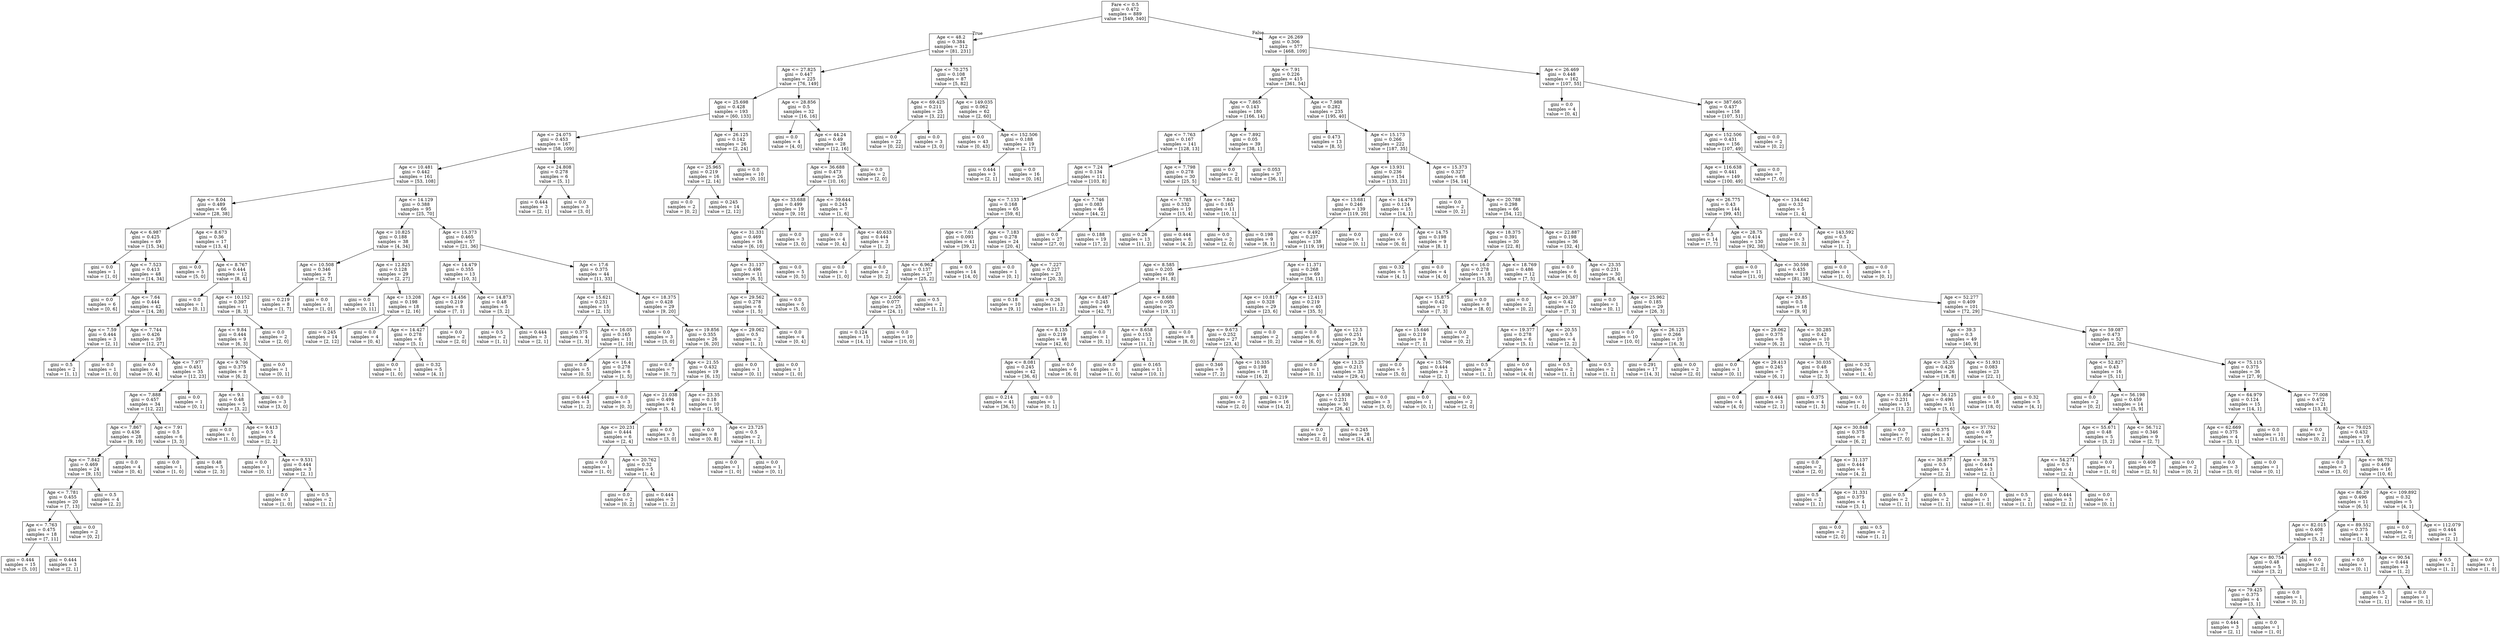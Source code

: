 digraph Tree {
node [shape=box] ;
0 [label="Fare <= 0.5\ngini = 0.472\nsamples = 889\nvalue = [549, 340]"] ;
1 [label="Age <= 48.2\ngini = 0.384\nsamples = 312\nvalue = [81, 231]"] ;
0 -> 1 [labeldistance=2.5, labelangle=45, headlabel="True"] ;
2 [label="Age <= 27.825\ngini = 0.447\nsamples = 225\nvalue = [76, 149]"] ;
1 -> 2 ;
3 [label="Age <= 25.698\ngini = 0.428\nsamples = 193\nvalue = [60, 133]"] ;
2 -> 3 ;
4 [label="Age <= 24.075\ngini = 0.453\nsamples = 167\nvalue = [58, 109]"] ;
3 -> 4 ;
5 [label="Age <= 10.481\ngini = 0.442\nsamples = 161\nvalue = [53, 108]"] ;
4 -> 5 ;
6 [label="Age <= 8.04\ngini = 0.489\nsamples = 66\nvalue = [28, 38]"] ;
5 -> 6 ;
7 [label="Age <= 6.987\ngini = 0.425\nsamples = 49\nvalue = [15, 34]"] ;
6 -> 7 ;
8 [label="gini = 0.0\nsamples = 1\nvalue = [1, 0]"] ;
7 -> 8 ;
9 [label="Age <= 7.523\ngini = 0.413\nsamples = 48\nvalue = [14, 34]"] ;
7 -> 9 ;
10 [label="gini = 0.0\nsamples = 6\nvalue = [0, 6]"] ;
9 -> 10 ;
11 [label="Age <= 7.64\ngini = 0.444\nsamples = 42\nvalue = [14, 28]"] ;
9 -> 11 ;
12 [label="Age <= 7.59\ngini = 0.444\nsamples = 3\nvalue = [2, 1]"] ;
11 -> 12 ;
13 [label="gini = 0.5\nsamples = 2\nvalue = [1, 1]"] ;
12 -> 13 ;
14 [label="gini = 0.0\nsamples = 1\nvalue = [1, 0]"] ;
12 -> 14 ;
15 [label="Age <= 7.744\ngini = 0.426\nsamples = 39\nvalue = [12, 27]"] ;
11 -> 15 ;
16 [label="gini = 0.0\nsamples = 4\nvalue = [0, 4]"] ;
15 -> 16 ;
17 [label="Age <= 7.977\ngini = 0.451\nsamples = 35\nvalue = [12, 23]"] ;
15 -> 17 ;
18 [label="Age <= 7.888\ngini = 0.457\nsamples = 34\nvalue = [12, 22]"] ;
17 -> 18 ;
19 [label="Age <= 7.867\ngini = 0.436\nsamples = 28\nvalue = [9, 19]"] ;
18 -> 19 ;
20 [label="Age <= 7.842\ngini = 0.469\nsamples = 24\nvalue = [9, 15]"] ;
19 -> 20 ;
21 [label="Age <= 7.781\ngini = 0.455\nsamples = 20\nvalue = [7, 13]"] ;
20 -> 21 ;
22 [label="Age <= 7.763\ngini = 0.475\nsamples = 18\nvalue = [7, 11]"] ;
21 -> 22 ;
23 [label="gini = 0.444\nsamples = 15\nvalue = [5, 10]"] ;
22 -> 23 ;
24 [label="gini = 0.444\nsamples = 3\nvalue = [2, 1]"] ;
22 -> 24 ;
25 [label="gini = 0.0\nsamples = 2\nvalue = [0, 2]"] ;
21 -> 25 ;
26 [label="gini = 0.5\nsamples = 4\nvalue = [2, 2]"] ;
20 -> 26 ;
27 [label="gini = 0.0\nsamples = 4\nvalue = [0, 4]"] ;
19 -> 27 ;
28 [label="Age <= 7.91\ngini = 0.5\nsamples = 6\nvalue = [3, 3]"] ;
18 -> 28 ;
29 [label="gini = 0.0\nsamples = 1\nvalue = [1, 0]"] ;
28 -> 29 ;
30 [label="gini = 0.48\nsamples = 5\nvalue = [2, 3]"] ;
28 -> 30 ;
31 [label="gini = 0.0\nsamples = 1\nvalue = [0, 1]"] ;
17 -> 31 ;
32 [label="Age <= 8.673\ngini = 0.36\nsamples = 17\nvalue = [13, 4]"] ;
6 -> 32 ;
33 [label="gini = 0.0\nsamples = 5\nvalue = [5, 0]"] ;
32 -> 33 ;
34 [label="Age <= 8.767\ngini = 0.444\nsamples = 12\nvalue = [8, 4]"] ;
32 -> 34 ;
35 [label="gini = 0.0\nsamples = 1\nvalue = [0, 1]"] ;
34 -> 35 ;
36 [label="Age <= 10.152\ngini = 0.397\nsamples = 11\nvalue = [8, 3]"] ;
34 -> 36 ;
37 [label="Age <= 9.84\ngini = 0.444\nsamples = 9\nvalue = [6, 3]"] ;
36 -> 37 ;
38 [label="Age <= 9.706\ngini = 0.375\nsamples = 8\nvalue = [6, 2]"] ;
37 -> 38 ;
39 [label="Age <= 9.1\ngini = 0.48\nsamples = 5\nvalue = [3, 2]"] ;
38 -> 39 ;
40 [label="gini = 0.0\nsamples = 1\nvalue = [1, 0]"] ;
39 -> 40 ;
41 [label="Age <= 9.413\ngini = 0.5\nsamples = 4\nvalue = [2, 2]"] ;
39 -> 41 ;
42 [label="gini = 0.0\nsamples = 1\nvalue = [0, 1]"] ;
41 -> 42 ;
43 [label="Age <= 9.531\ngini = 0.444\nsamples = 3\nvalue = [2, 1]"] ;
41 -> 43 ;
44 [label="gini = 0.0\nsamples = 1\nvalue = [1, 0]"] ;
43 -> 44 ;
45 [label="gini = 0.5\nsamples = 2\nvalue = [1, 1]"] ;
43 -> 45 ;
46 [label="gini = 0.0\nsamples = 3\nvalue = [3, 0]"] ;
38 -> 46 ;
47 [label="gini = 0.0\nsamples = 1\nvalue = [0, 1]"] ;
37 -> 47 ;
48 [label="gini = 0.0\nsamples = 2\nvalue = [2, 0]"] ;
36 -> 48 ;
49 [label="Age <= 14.129\ngini = 0.388\nsamples = 95\nvalue = [25, 70]"] ;
5 -> 49 ;
50 [label="Age <= 10.825\ngini = 0.188\nsamples = 38\nvalue = [4, 34]"] ;
49 -> 50 ;
51 [label="Age <= 10.508\ngini = 0.346\nsamples = 9\nvalue = [2, 7]"] ;
50 -> 51 ;
52 [label="gini = 0.219\nsamples = 8\nvalue = [1, 7]"] ;
51 -> 52 ;
53 [label="gini = 0.0\nsamples = 1\nvalue = [1, 0]"] ;
51 -> 53 ;
54 [label="Age <= 12.825\ngini = 0.128\nsamples = 29\nvalue = [2, 27]"] ;
50 -> 54 ;
55 [label="gini = 0.0\nsamples = 11\nvalue = [0, 11]"] ;
54 -> 55 ;
56 [label="Age <= 13.208\ngini = 0.198\nsamples = 18\nvalue = [2, 16]"] ;
54 -> 56 ;
57 [label="gini = 0.245\nsamples = 14\nvalue = [2, 12]"] ;
56 -> 57 ;
58 [label="gini = 0.0\nsamples = 4\nvalue = [0, 4]"] ;
56 -> 58 ;
59 [label="Age <= 15.373\ngini = 0.465\nsamples = 57\nvalue = [21, 36]"] ;
49 -> 59 ;
60 [label="Age <= 14.479\ngini = 0.355\nsamples = 13\nvalue = [10, 3]"] ;
59 -> 60 ;
61 [label="Age <= 14.456\ngini = 0.219\nsamples = 8\nvalue = [7, 1]"] ;
60 -> 61 ;
62 [label="Age <= 14.427\ngini = 0.278\nsamples = 6\nvalue = [5, 1]"] ;
61 -> 62 ;
63 [label="gini = 0.0\nsamples = 1\nvalue = [1, 0]"] ;
62 -> 63 ;
64 [label="gini = 0.32\nsamples = 5\nvalue = [4, 1]"] ;
62 -> 64 ;
65 [label="gini = 0.0\nsamples = 2\nvalue = [2, 0]"] ;
61 -> 65 ;
66 [label="Age <= 14.873\ngini = 0.48\nsamples = 5\nvalue = [3, 2]"] ;
60 -> 66 ;
67 [label="gini = 0.5\nsamples = 2\nvalue = [1, 1]"] ;
66 -> 67 ;
68 [label="gini = 0.444\nsamples = 3\nvalue = [2, 1]"] ;
66 -> 68 ;
69 [label="Age <= 17.6\ngini = 0.375\nsamples = 44\nvalue = [11, 33]"] ;
59 -> 69 ;
70 [label="Age <= 15.621\ngini = 0.231\nsamples = 15\nvalue = [2, 13]"] ;
69 -> 70 ;
71 [label="gini = 0.375\nsamples = 4\nvalue = [1, 3]"] ;
70 -> 71 ;
72 [label="Age <= 16.05\ngini = 0.165\nsamples = 11\nvalue = [1, 10]"] ;
70 -> 72 ;
73 [label="gini = 0.0\nsamples = 5\nvalue = [0, 5]"] ;
72 -> 73 ;
74 [label="Age <= 16.4\ngini = 0.278\nsamples = 6\nvalue = [1, 5]"] ;
72 -> 74 ;
75 [label="gini = 0.444\nsamples = 3\nvalue = [1, 2]"] ;
74 -> 75 ;
76 [label="gini = 0.0\nsamples = 3\nvalue = [0, 3]"] ;
74 -> 76 ;
77 [label="Age <= 18.375\ngini = 0.428\nsamples = 29\nvalue = [9, 20]"] ;
69 -> 77 ;
78 [label="gini = 0.0\nsamples = 3\nvalue = [3, 0]"] ;
77 -> 78 ;
79 [label="Age <= 19.856\ngini = 0.355\nsamples = 26\nvalue = [6, 20]"] ;
77 -> 79 ;
80 [label="gini = 0.0\nsamples = 7\nvalue = [0, 7]"] ;
79 -> 80 ;
81 [label="Age <= 21.55\ngini = 0.432\nsamples = 19\nvalue = [6, 13]"] ;
79 -> 81 ;
82 [label="Age <= 21.038\ngini = 0.494\nsamples = 9\nvalue = [5, 4]"] ;
81 -> 82 ;
83 [label="Age <= 20.231\ngini = 0.444\nsamples = 6\nvalue = [2, 4]"] ;
82 -> 83 ;
84 [label="gini = 0.0\nsamples = 1\nvalue = [1, 0]"] ;
83 -> 84 ;
85 [label="Age <= 20.762\ngini = 0.32\nsamples = 5\nvalue = [1, 4]"] ;
83 -> 85 ;
86 [label="gini = 0.0\nsamples = 2\nvalue = [0, 2]"] ;
85 -> 86 ;
87 [label="gini = 0.444\nsamples = 3\nvalue = [1, 2]"] ;
85 -> 87 ;
88 [label="gini = 0.0\nsamples = 3\nvalue = [3, 0]"] ;
82 -> 88 ;
89 [label="Age <= 23.35\ngini = 0.18\nsamples = 10\nvalue = [1, 9]"] ;
81 -> 89 ;
90 [label="gini = 0.0\nsamples = 8\nvalue = [0, 8]"] ;
89 -> 90 ;
91 [label="Age <= 23.725\ngini = 0.5\nsamples = 2\nvalue = [1, 1]"] ;
89 -> 91 ;
92 [label="gini = 0.0\nsamples = 1\nvalue = [1, 0]"] ;
91 -> 92 ;
93 [label="gini = 0.0\nsamples = 1\nvalue = [0, 1]"] ;
91 -> 93 ;
94 [label="Age <= 24.808\ngini = 0.278\nsamples = 6\nvalue = [5, 1]"] ;
4 -> 94 ;
95 [label="gini = 0.444\nsamples = 3\nvalue = [2, 1]"] ;
94 -> 95 ;
96 [label="gini = 0.0\nsamples = 3\nvalue = [3, 0]"] ;
94 -> 96 ;
97 [label="Age <= 26.125\ngini = 0.142\nsamples = 26\nvalue = [2, 24]"] ;
3 -> 97 ;
98 [label="Age <= 25.965\ngini = 0.219\nsamples = 16\nvalue = [2, 14]"] ;
97 -> 98 ;
99 [label="gini = 0.0\nsamples = 2\nvalue = [0, 2]"] ;
98 -> 99 ;
100 [label="gini = 0.245\nsamples = 14\nvalue = [2, 12]"] ;
98 -> 100 ;
101 [label="gini = 0.0\nsamples = 10\nvalue = [0, 10]"] ;
97 -> 101 ;
102 [label="Age <= 28.856\ngini = 0.5\nsamples = 32\nvalue = [16, 16]"] ;
2 -> 102 ;
103 [label="gini = 0.0\nsamples = 4\nvalue = [4, 0]"] ;
102 -> 103 ;
104 [label="Age <= 44.24\ngini = 0.49\nsamples = 28\nvalue = [12, 16]"] ;
102 -> 104 ;
105 [label="Age <= 36.688\ngini = 0.473\nsamples = 26\nvalue = [10, 16]"] ;
104 -> 105 ;
106 [label="Age <= 33.688\ngini = 0.499\nsamples = 19\nvalue = [9, 10]"] ;
105 -> 106 ;
107 [label="Age <= 31.331\ngini = 0.469\nsamples = 16\nvalue = [6, 10]"] ;
106 -> 107 ;
108 [label="Age <= 31.137\ngini = 0.496\nsamples = 11\nvalue = [6, 5]"] ;
107 -> 108 ;
109 [label="Age <= 29.562\ngini = 0.278\nsamples = 6\nvalue = [1, 5]"] ;
108 -> 109 ;
110 [label="Age <= 29.062\ngini = 0.5\nsamples = 2\nvalue = [1, 1]"] ;
109 -> 110 ;
111 [label="gini = 0.0\nsamples = 1\nvalue = [0, 1]"] ;
110 -> 111 ;
112 [label="gini = 0.0\nsamples = 1\nvalue = [1, 0]"] ;
110 -> 112 ;
113 [label="gini = 0.0\nsamples = 4\nvalue = [0, 4]"] ;
109 -> 113 ;
114 [label="gini = 0.0\nsamples = 5\nvalue = [5, 0]"] ;
108 -> 114 ;
115 [label="gini = 0.0\nsamples = 5\nvalue = [0, 5]"] ;
107 -> 115 ;
116 [label="gini = 0.0\nsamples = 3\nvalue = [3, 0]"] ;
106 -> 116 ;
117 [label="Age <= 39.644\ngini = 0.245\nsamples = 7\nvalue = [1, 6]"] ;
105 -> 117 ;
118 [label="gini = 0.0\nsamples = 4\nvalue = [0, 4]"] ;
117 -> 118 ;
119 [label="Age <= 40.633\ngini = 0.444\nsamples = 3\nvalue = [1, 2]"] ;
117 -> 119 ;
120 [label="gini = 0.0\nsamples = 1\nvalue = [1, 0]"] ;
119 -> 120 ;
121 [label="gini = 0.0\nsamples = 2\nvalue = [0, 2]"] ;
119 -> 121 ;
122 [label="gini = 0.0\nsamples = 2\nvalue = [2, 0]"] ;
104 -> 122 ;
123 [label="Age <= 70.275\ngini = 0.108\nsamples = 87\nvalue = [5, 82]"] ;
1 -> 123 ;
124 [label="Age <= 69.425\ngini = 0.211\nsamples = 25\nvalue = [3, 22]"] ;
123 -> 124 ;
125 [label="gini = 0.0\nsamples = 22\nvalue = [0, 22]"] ;
124 -> 125 ;
126 [label="gini = 0.0\nsamples = 3\nvalue = [3, 0]"] ;
124 -> 126 ;
127 [label="Age <= 149.035\ngini = 0.062\nsamples = 62\nvalue = [2, 60]"] ;
123 -> 127 ;
128 [label="gini = 0.0\nsamples = 43\nvalue = [0, 43]"] ;
127 -> 128 ;
129 [label="Age <= 152.506\ngini = 0.188\nsamples = 19\nvalue = [2, 17]"] ;
127 -> 129 ;
130 [label="gini = 0.444\nsamples = 3\nvalue = [2, 1]"] ;
129 -> 130 ;
131 [label="gini = 0.0\nsamples = 16\nvalue = [0, 16]"] ;
129 -> 131 ;
132 [label="Age <= 26.269\ngini = 0.306\nsamples = 577\nvalue = [468, 109]"] ;
0 -> 132 [labeldistance=2.5, labelangle=-45, headlabel="False"] ;
133 [label="Age <= 7.91\ngini = 0.226\nsamples = 415\nvalue = [361, 54]"] ;
132 -> 133 ;
134 [label="Age <= 7.865\ngini = 0.143\nsamples = 180\nvalue = [166, 14]"] ;
133 -> 134 ;
135 [label="Age <= 7.763\ngini = 0.167\nsamples = 141\nvalue = [128, 13]"] ;
134 -> 135 ;
136 [label="Age <= 7.24\ngini = 0.134\nsamples = 111\nvalue = [103, 8]"] ;
135 -> 136 ;
137 [label="Age <= 7.133\ngini = 0.168\nsamples = 65\nvalue = [59, 6]"] ;
136 -> 137 ;
138 [label="Age <= 7.01\ngini = 0.093\nsamples = 41\nvalue = [39, 2]"] ;
137 -> 138 ;
139 [label="Age <= 6.962\ngini = 0.137\nsamples = 27\nvalue = [25, 2]"] ;
138 -> 139 ;
140 [label="Age <= 2.006\ngini = 0.077\nsamples = 25\nvalue = [24, 1]"] ;
139 -> 140 ;
141 [label="gini = 0.124\nsamples = 15\nvalue = [14, 1]"] ;
140 -> 141 ;
142 [label="gini = 0.0\nsamples = 10\nvalue = [10, 0]"] ;
140 -> 142 ;
143 [label="gini = 0.5\nsamples = 2\nvalue = [1, 1]"] ;
139 -> 143 ;
144 [label="gini = 0.0\nsamples = 14\nvalue = [14, 0]"] ;
138 -> 144 ;
145 [label="Age <= 7.183\ngini = 0.278\nsamples = 24\nvalue = [20, 4]"] ;
137 -> 145 ;
146 [label="gini = 0.0\nsamples = 1\nvalue = [0, 1]"] ;
145 -> 146 ;
147 [label="Age <= 7.227\ngini = 0.227\nsamples = 23\nvalue = [20, 3]"] ;
145 -> 147 ;
148 [label="gini = 0.18\nsamples = 10\nvalue = [9, 1]"] ;
147 -> 148 ;
149 [label="gini = 0.26\nsamples = 13\nvalue = [11, 2]"] ;
147 -> 149 ;
150 [label="Age <= 7.746\ngini = 0.083\nsamples = 46\nvalue = [44, 2]"] ;
136 -> 150 ;
151 [label="gini = 0.0\nsamples = 27\nvalue = [27, 0]"] ;
150 -> 151 ;
152 [label="gini = 0.188\nsamples = 19\nvalue = [17, 2]"] ;
150 -> 152 ;
153 [label="Age <= 7.798\ngini = 0.278\nsamples = 30\nvalue = [25, 5]"] ;
135 -> 153 ;
154 [label="Age <= 7.785\ngini = 0.332\nsamples = 19\nvalue = [15, 4]"] ;
153 -> 154 ;
155 [label="gini = 0.26\nsamples = 13\nvalue = [11, 2]"] ;
154 -> 155 ;
156 [label="gini = 0.444\nsamples = 6\nvalue = [4, 2]"] ;
154 -> 156 ;
157 [label="Age <= 7.842\ngini = 0.165\nsamples = 11\nvalue = [10, 1]"] ;
153 -> 157 ;
158 [label="gini = 0.0\nsamples = 2\nvalue = [2, 0]"] ;
157 -> 158 ;
159 [label="gini = 0.198\nsamples = 9\nvalue = [8, 1]"] ;
157 -> 159 ;
160 [label="Age <= 7.892\ngini = 0.05\nsamples = 39\nvalue = [38, 1]"] ;
134 -> 160 ;
161 [label="gini = 0.0\nsamples = 2\nvalue = [2, 0]"] ;
160 -> 161 ;
162 [label="gini = 0.053\nsamples = 37\nvalue = [36, 1]"] ;
160 -> 162 ;
163 [label="Age <= 7.988\ngini = 0.282\nsamples = 235\nvalue = [195, 40]"] ;
133 -> 163 ;
164 [label="gini = 0.473\nsamples = 13\nvalue = [8, 5]"] ;
163 -> 164 ;
165 [label="Age <= 15.173\ngini = 0.266\nsamples = 222\nvalue = [187, 35]"] ;
163 -> 165 ;
166 [label="Age <= 13.931\ngini = 0.236\nsamples = 154\nvalue = [133, 21]"] ;
165 -> 166 ;
167 [label="Age <= 13.681\ngini = 0.246\nsamples = 139\nvalue = [119, 20]"] ;
166 -> 167 ;
168 [label="Age <= 9.492\ngini = 0.237\nsamples = 138\nvalue = [119, 19]"] ;
167 -> 168 ;
169 [label="Age <= 8.585\ngini = 0.205\nsamples = 69\nvalue = [61, 8]"] ;
168 -> 169 ;
170 [label="Age <= 8.487\ngini = 0.245\nsamples = 49\nvalue = [42, 7]"] ;
169 -> 170 ;
171 [label="Age <= 8.135\ngini = 0.219\nsamples = 48\nvalue = [42, 6]"] ;
170 -> 171 ;
172 [label="Age <= 8.081\ngini = 0.245\nsamples = 42\nvalue = [36, 6]"] ;
171 -> 172 ;
173 [label="gini = 0.214\nsamples = 41\nvalue = [36, 5]"] ;
172 -> 173 ;
174 [label="gini = 0.0\nsamples = 1\nvalue = [0, 1]"] ;
172 -> 174 ;
175 [label="gini = 0.0\nsamples = 6\nvalue = [6, 0]"] ;
171 -> 175 ;
176 [label="gini = 0.0\nsamples = 1\nvalue = [0, 1]"] ;
170 -> 176 ;
177 [label="Age <= 8.688\ngini = 0.095\nsamples = 20\nvalue = [19, 1]"] ;
169 -> 177 ;
178 [label="Age <= 8.658\ngini = 0.153\nsamples = 12\nvalue = [11, 1]"] ;
177 -> 178 ;
179 [label="gini = 0.0\nsamples = 1\nvalue = [1, 0]"] ;
178 -> 179 ;
180 [label="gini = 0.165\nsamples = 11\nvalue = [10, 1]"] ;
178 -> 180 ;
181 [label="gini = 0.0\nsamples = 8\nvalue = [8, 0]"] ;
177 -> 181 ;
182 [label="Age <= 11.371\ngini = 0.268\nsamples = 69\nvalue = [58, 11]"] ;
168 -> 182 ;
183 [label="Age <= 10.817\ngini = 0.328\nsamples = 29\nvalue = [23, 6]"] ;
182 -> 183 ;
184 [label="Age <= 9.673\ngini = 0.252\nsamples = 27\nvalue = [23, 4]"] ;
183 -> 184 ;
185 [label="gini = 0.346\nsamples = 9\nvalue = [7, 2]"] ;
184 -> 185 ;
186 [label="Age <= 10.335\ngini = 0.198\nsamples = 18\nvalue = [16, 2]"] ;
184 -> 186 ;
187 [label="gini = 0.0\nsamples = 2\nvalue = [2, 0]"] ;
186 -> 187 ;
188 [label="gini = 0.219\nsamples = 16\nvalue = [14, 2]"] ;
186 -> 188 ;
189 [label="gini = 0.0\nsamples = 2\nvalue = [0, 2]"] ;
183 -> 189 ;
190 [label="Age <= 12.413\ngini = 0.219\nsamples = 40\nvalue = [35, 5]"] ;
182 -> 190 ;
191 [label="gini = 0.0\nsamples = 6\nvalue = [6, 0]"] ;
190 -> 191 ;
192 [label="Age <= 12.5\ngini = 0.251\nsamples = 34\nvalue = [29, 5]"] ;
190 -> 192 ;
193 [label="gini = 0.0\nsamples = 1\nvalue = [0, 1]"] ;
192 -> 193 ;
194 [label="Age <= 13.25\ngini = 0.213\nsamples = 33\nvalue = [29, 4]"] ;
192 -> 194 ;
195 [label="Age <= 12.938\ngini = 0.231\nsamples = 30\nvalue = [26, 4]"] ;
194 -> 195 ;
196 [label="gini = 0.0\nsamples = 2\nvalue = [2, 0]"] ;
195 -> 196 ;
197 [label="gini = 0.245\nsamples = 28\nvalue = [24, 4]"] ;
195 -> 197 ;
198 [label="gini = 0.0\nsamples = 3\nvalue = [3, 0]"] ;
194 -> 198 ;
199 [label="gini = 0.0\nsamples = 1\nvalue = [0, 1]"] ;
167 -> 199 ;
200 [label="Age <= 14.479\ngini = 0.124\nsamples = 15\nvalue = [14, 1]"] ;
166 -> 200 ;
201 [label="gini = 0.0\nsamples = 6\nvalue = [6, 0]"] ;
200 -> 201 ;
202 [label="Age <= 14.75\ngini = 0.198\nsamples = 9\nvalue = [8, 1]"] ;
200 -> 202 ;
203 [label="gini = 0.32\nsamples = 5\nvalue = [4, 1]"] ;
202 -> 203 ;
204 [label="gini = 0.0\nsamples = 4\nvalue = [4, 0]"] ;
202 -> 204 ;
205 [label="Age <= 15.373\ngini = 0.327\nsamples = 68\nvalue = [54, 14]"] ;
165 -> 205 ;
206 [label="gini = 0.0\nsamples = 2\nvalue = [0, 2]"] ;
205 -> 206 ;
207 [label="Age <= 20.788\ngini = 0.298\nsamples = 66\nvalue = [54, 12]"] ;
205 -> 207 ;
208 [label="Age <= 18.375\ngini = 0.391\nsamples = 30\nvalue = [22, 8]"] ;
207 -> 208 ;
209 [label="Age <= 16.0\ngini = 0.278\nsamples = 18\nvalue = [15, 3]"] ;
208 -> 209 ;
210 [label="Age <= 15.875\ngini = 0.42\nsamples = 10\nvalue = [7, 3]"] ;
209 -> 210 ;
211 [label="Age <= 15.646\ngini = 0.219\nsamples = 8\nvalue = [7, 1]"] ;
210 -> 211 ;
212 [label="gini = 0.0\nsamples = 5\nvalue = [5, 0]"] ;
211 -> 212 ;
213 [label="Age <= 15.796\ngini = 0.444\nsamples = 3\nvalue = [2, 1]"] ;
211 -> 213 ;
214 [label="gini = 0.0\nsamples = 1\nvalue = [0, 1]"] ;
213 -> 214 ;
215 [label="gini = 0.0\nsamples = 2\nvalue = [2, 0]"] ;
213 -> 215 ;
216 [label="gini = 0.0\nsamples = 2\nvalue = [0, 2]"] ;
210 -> 216 ;
217 [label="gini = 0.0\nsamples = 8\nvalue = [8, 0]"] ;
209 -> 217 ;
218 [label="Age <= 18.769\ngini = 0.486\nsamples = 12\nvalue = [7, 5]"] ;
208 -> 218 ;
219 [label="gini = 0.0\nsamples = 2\nvalue = [0, 2]"] ;
218 -> 219 ;
220 [label="Age <= 20.387\ngini = 0.42\nsamples = 10\nvalue = [7, 3]"] ;
218 -> 220 ;
221 [label="Age <= 19.377\ngini = 0.278\nsamples = 6\nvalue = [5, 1]"] ;
220 -> 221 ;
222 [label="gini = 0.5\nsamples = 2\nvalue = [1, 1]"] ;
221 -> 222 ;
223 [label="gini = 0.0\nsamples = 4\nvalue = [4, 0]"] ;
221 -> 223 ;
224 [label="Age <= 20.55\ngini = 0.5\nsamples = 4\nvalue = [2, 2]"] ;
220 -> 224 ;
225 [label="gini = 0.5\nsamples = 2\nvalue = [1, 1]"] ;
224 -> 225 ;
226 [label="gini = 0.5\nsamples = 2\nvalue = [1, 1]"] ;
224 -> 226 ;
227 [label="Age <= 22.887\ngini = 0.198\nsamples = 36\nvalue = [32, 4]"] ;
207 -> 227 ;
228 [label="gini = 0.0\nsamples = 6\nvalue = [6, 0]"] ;
227 -> 228 ;
229 [label="Age <= 23.35\ngini = 0.231\nsamples = 30\nvalue = [26, 4]"] ;
227 -> 229 ;
230 [label="gini = 0.0\nsamples = 1\nvalue = [0, 1]"] ;
229 -> 230 ;
231 [label="Age <= 25.962\ngini = 0.185\nsamples = 29\nvalue = [26, 3]"] ;
229 -> 231 ;
232 [label="gini = 0.0\nsamples = 10\nvalue = [10, 0]"] ;
231 -> 232 ;
233 [label="Age <= 26.125\ngini = 0.266\nsamples = 19\nvalue = [16, 3]"] ;
231 -> 233 ;
234 [label="gini = 0.291\nsamples = 17\nvalue = [14, 3]"] ;
233 -> 234 ;
235 [label="gini = 0.0\nsamples = 2\nvalue = [2, 0]"] ;
233 -> 235 ;
236 [label="Age <= 26.469\ngini = 0.448\nsamples = 162\nvalue = [107, 55]"] ;
132 -> 236 ;
237 [label="gini = 0.0\nsamples = 4\nvalue = [0, 4]"] ;
236 -> 237 ;
238 [label="Age <= 387.665\ngini = 0.437\nsamples = 158\nvalue = [107, 51]"] ;
236 -> 238 ;
239 [label="Age <= 152.506\ngini = 0.431\nsamples = 156\nvalue = [107, 49]"] ;
238 -> 239 ;
240 [label="Age <= 116.638\ngini = 0.441\nsamples = 149\nvalue = [100, 49]"] ;
239 -> 240 ;
241 [label="Age <= 26.775\ngini = 0.43\nsamples = 144\nvalue = [99, 45]"] ;
240 -> 241 ;
242 [label="gini = 0.5\nsamples = 14\nvalue = [7, 7]"] ;
241 -> 242 ;
243 [label="Age <= 28.75\ngini = 0.414\nsamples = 130\nvalue = [92, 38]"] ;
241 -> 243 ;
244 [label="gini = 0.0\nsamples = 11\nvalue = [11, 0]"] ;
243 -> 244 ;
245 [label="Age <= 30.598\ngini = 0.435\nsamples = 119\nvalue = [81, 38]"] ;
243 -> 245 ;
246 [label="Age <= 29.85\ngini = 0.5\nsamples = 18\nvalue = [9, 9]"] ;
245 -> 246 ;
247 [label="Age <= 29.062\ngini = 0.375\nsamples = 8\nvalue = [6, 2]"] ;
246 -> 247 ;
248 [label="gini = 0.0\nsamples = 1\nvalue = [0, 1]"] ;
247 -> 248 ;
249 [label="Age <= 29.413\ngini = 0.245\nsamples = 7\nvalue = [6, 1]"] ;
247 -> 249 ;
250 [label="gini = 0.0\nsamples = 4\nvalue = [4, 0]"] ;
249 -> 250 ;
251 [label="gini = 0.444\nsamples = 3\nvalue = [2, 1]"] ;
249 -> 251 ;
252 [label="Age <= 30.285\ngini = 0.42\nsamples = 10\nvalue = [3, 7]"] ;
246 -> 252 ;
253 [label="Age <= 30.035\ngini = 0.48\nsamples = 5\nvalue = [2, 3]"] ;
252 -> 253 ;
254 [label="gini = 0.375\nsamples = 4\nvalue = [1, 3]"] ;
253 -> 254 ;
255 [label="gini = 0.0\nsamples = 1\nvalue = [1, 0]"] ;
253 -> 255 ;
256 [label="gini = 0.32\nsamples = 5\nvalue = [1, 4]"] ;
252 -> 256 ;
257 [label="Age <= 52.277\ngini = 0.409\nsamples = 101\nvalue = [72, 29]"] ;
245 -> 257 ;
258 [label="Age <= 39.3\ngini = 0.3\nsamples = 49\nvalue = [40, 9]"] ;
257 -> 258 ;
259 [label="Age <= 35.25\ngini = 0.426\nsamples = 26\nvalue = [18, 8]"] ;
258 -> 259 ;
260 [label="Age <= 31.854\ngini = 0.231\nsamples = 15\nvalue = [13, 2]"] ;
259 -> 260 ;
261 [label="Age <= 30.848\ngini = 0.375\nsamples = 8\nvalue = [6, 2]"] ;
260 -> 261 ;
262 [label="gini = 0.0\nsamples = 2\nvalue = [2, 0]"] ;
261 -> 262 ;
263 [label="Age <= 31.137\ngini = 0.444\nsamples = 6\nvalue = [4, 2]"] ;
261 -> 263 ;
264 [label="gini = 0.5\nsamples = 2\nvalue = [1, 1]"] ;
263 -> 264 ;
265 [label="Age <= 31.331\ngini = 0.375\nsamples = 4\nvalue = [3, 1]"] ;
263 -> 265 ;
266 [label="gini = 0.0\nsamples = 2\nvalue = [2, 0]"] ;
265 -> 266 ;
267 [label="gini = 0.5\nsamples = 2\nvalue = [1, 1]"] ;
265 -> 267 ;
268 [label="gini = 0.0\nsamples = 7\nvalue = [7, 0]"] ;
260 -> 268 ;
269 [label="Age <= 36.125\ngini = 0.496\nsamples = 11\nvalue = [5, 6]"] ;
259 -> 269 ;
270 [label="gini = 0.375\nsamples = 4\nvalue = [1, 3]"] ;
269 -> 270 ;
271 [label="Age <= 37.752\ngini = 0.49\nsamples = 7\nvalue = [4, 3]"] ;
269 -> 271 ;
272 [label="Age <= 36.877\ngini = 0.5\nsamples = 4\nvalue = [2, 2]"] ;
271 -> 272 ;
273 [label="gini = 0.5\nsamples = 2\nvalue = [1, 1]"] ;
272 -> 273 ;
274 [label="gini = 0.5\nsamples = 2\nvalue = [1, 1]"] ;
272 -> 274 ;
275 [label="Age <= 38.75\ngini = 0.444\nsamples = 3\nvalue = [2, 1]"] ;
271 -> 275 ;
276 [label="gini = 0.0\nsamples = 1\nvalue = [1, 0]"] ;
275 -> 276 ;
277 [label="gini = 0.5\nsamples = 2\nvalue = [1, 1]"] ;
275 -> 277 ;
278 [label="Age <= 51.931\ngini = 0.083\nsamples = 23\nvalue = [22, 1]"] ;
258 -> 278 ;
279 [label="gini = 0.0\nsamples = 18\nvalue = [18, 0]"] ;
278 -> 279 ;
280 [label="gini = 0.32\nsamples = 5\nvalue = [4, 1]"] ;
278 -> 280 ;
281 [label="Age <= 59.087\ngini = 0.473\nsamples = 52\nvalue = [32, 20]"] ;
257 -> 281 ;
282 [label="Age <= 52.827\ngini = 0.43\nsamples = 16\nvalue = [5, 11]"] ;
281 -> 282 ;
283 [label="gini = 0.0\nsamples = 2\nvalue = [0, 2]"] ;
282 -> 283 ;
284 [label="Age <= 56.198\ngini = 0.459\nsamples = 14\nvalue = [5, 9]"] ;
282 -> 284 ;
285 [label="Age <= 55.671\ngini = 0.48\nsamples = 5\nvalue = [3, 2]"] ;
284 -> 285 ;
286 [label="Age <= 54.271\ngini = 0.5\nsamples = 4\nvalue = [2, 2]"] ;
285 -> 286 ;
287 [label="gini = 0.444\nsamples = 3\nvalue = [2, 1]"] ;
286 -> 287 ;
288 [label="gini = 0.0\nsamples = 1\nvalue = [0, 1]"] ;
286 -> 288 ;
289 [label="gini = 0.0\nsamples = 1\nvalue = [1, 0]"] ;
285 -> 289 ;
290 [label="Age <= 56.712\ngini = 0.346\nsamples = 9\nvalue = [2, 7]"] ;
284 -> 290 ;
291 [label="gini = 0.408\nsamples = 7\nvalue = [2, 5]"] ;
290 -> 291 ;
292 [label="gini = 0.0\nsamples = 2\nvalue = [0, 2]"] ;
290 -> 292 ;
293 [label="Age <= 75.115\ngini = 0.375\nsamples = 36\nvalue = [27, 9]"] ;
281 -> 293 ;
294 [label="Age <= 64.979\ngini = 0.124\nsamples = 15\nvalue = [14, 1]"] ;
293 -> 294 ;
295 [label="Age <= 62.669\ngini = 0.375\nsamples = 4\nvalue = [3, 1]"] ;
294 -> 295 ;
296 [label="gini = 0.0\nsamples = 3\nvalue = [3, 0]"] ;
295 -> 296 ;
297 [label="gini = 0.0\nsamples = 1\nvalue = [0, 1]"] ;
295 -> 297 ;
298 [label="gini = 0.0\nsamples = 11\nvalue = [11, 0]"] ;
294 -> 298 ;
299 [label="Age <= 77.008\ngini = 0.472\nsamples = 21\nvalue = [13, 8]"] ;
293 -> 299 ;
300 [label="gini = 0.0\nsamples = 2\nvalue = [0, 2]"] ;
299 -> 300 ;
301 [label="Age <= 79.025\ngini = 0.432\nsamples = 19\nvalue = [13, 6]"] ;
299 -> 301 ;
302 [label="gini = 0.0\nsamples = 3\nvalue = [3, 0]"] ;
301 -> 302 ;
303 [label="Age <= 98.752\ngini = 0.469\nsamples = 16\nvalue = [10, 6]"] ;
301 -> 303 ;
304 [label="Age <= 86.29\ngini = 0.496\nsamples = 11\nvalue = [6, 5]"] ;
303 -> 304 ;
305 [label="Age <= 82.015\ngini = 0.408\nsamples = 7\nvalue = [5, 2]"] ;
304 -> 305 ;
306 [label="Age <= 80.754\ngini = 0.48\nsamples = 5\nvalue = [3, 2]"] ;
305 -> 306 ;
307 [label="Age <= 79.425\ngini = 0.375\nsamples = 4\nvalue = [3, 1]"] ;
306 -> 307 ;
308 [label="gini = 0.444\nsamples = 3\nvalue = [2, 1]"] ;
307 -> 308 ;
309 [label="gini = 0.0\nsamples = 1\nvalue = [1, 0]"] ;
307 -> 309 ;
310 [label="gini = 0.0\nsamples = 1\nvalue = [0, 1]"] ;
306 -> 310 ;
311 [label="gini = 0.0\nsamples = 2\nvalue = [2, 0]"] ;
305 -> 311 ;
312 [label="Age <= 89.552\ngini = 0.375\nsamples = 4\nvalue = [1, 3]"] ;
304 -> 312 ;
313 [label="gini = 0.0\nsamples = 1\nvalue = [0, 1]"] ;
312 -> 313 ;
314 [label="Age <= 90.54\ngini = 0.444\nsamples = 3\nvalue = [1, 2]"] ;
312 -> 314 ;
315 [label="gini = 0.5\nsamples = 2\nvalue = [1, 1]"] ;
314 -> 315 ;
316 [label="gini = 0.0\nsamples = 1\nvalue = [0, 1]"] ;
314 -> 316 ;
317 [label="Age <= 109.892\ngini = 0.32\nsamples = 5\nvalue = [4, 1]"] ;
303 -> 317 ;
318 [label="gini = 0.0\nsamples = 2\nvalue = [2, 0]"] ;
317 -> 318 ;
319 [label="Age <= 112.079\ngini = 0.444\nsamples = 3\nvalue = [2, 1]"] ;
317 -> 319 ;
320 [label="gini = 0.5\nsamples = 2\nvalue = [1, 1]"] ;
319 -> 320 ;
321 [label="gini = 0.0\nsamples = 1\nvalue = [1, 0]"] ;
319 -> 321 ;
322 [label="Age <= 134.642\ngini = 0.32\nsamples = 5\nvalue = [1, 4]"] ;
240 -> 322 ;
323 [label="gini = 0.0\nsamples = 3\nvalue = [0, 3]"] ;
322 -> 323 ;
324 [label="Age <= 143.592\ngini = 0.5\nsamples = 2\nvalue = [1, 1]"] ;
322 -> 324 ;
325 [label="gini = 0.0\nsamples = 1\nvalue = [1, 0]"] ;
324 -> 325 ;
326 [label="gini = 0.0\nsamples = 1\nvalue = [0, 1]"] ;
324 -> 326 ;
327 [label="gini = 0.0\nsamples = 7\nvalue = [7, 0]"] ;
239 -> 327 ;
328 [label="gini = 0.0\nsamples = 2\nvalue = [0, 2]"] ;
238 -> 328 ;
}